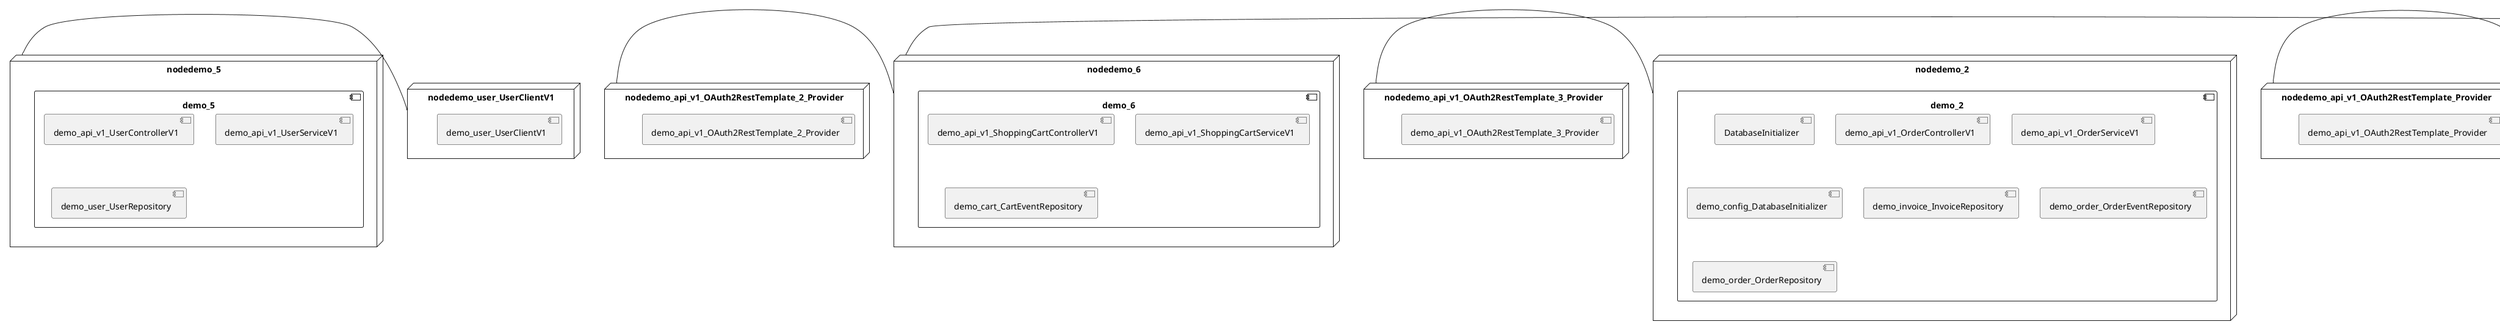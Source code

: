 @startuml
skinparam fixCircleLabelOverlapping true
skinparam componentStyle uml2
node nodedemo {
component demo {
[demo_api_v1_CatalogControllerV1] [[kbastani-spring-cloud-event-sourcing-example.system#_clc70lB1Ee-gov-107hPVA]]
[demo_api_v1_CatalogServiceV1] [[kbastani-spring-cloud-event-sourcing-example.system#_clc70lB1Ee-gov-107hPVA]]
[demo_catalog_CatalogInfoRepository] [[kbastani-spring-cloud-event-sourcing-example.system#_clc70lB1Ee-gov-107hPVA]]
}
}
node nodedemo_2 {
component demo_2 {
[DatabaseInitializer] [[kbastani-spring-cloud-event-sourcing-example.system#_clc70lB1Ee-gov-107hPVA]]
[demo_api_v1_OrderControllerV1] [[kbastani-spring-cloud-event-sourcing-example.system#_clc70lB1Ee-gov-107hPVA]]
[demo_api_v1_OrderServiceV1] [[kbastani-spring-cloud-event-sourcing-example.system#_clc70lB1Ee-gov-107hPVA]]
[demo_config_DatabaseInitializer] [[kbastani-spring-cloud-event-sourcing-example.system#_clc70lB1Ee-gov-107hPVA]]
[demo_invoice_InvoiceRepository] [[kbastani-spring-cloud-event-sourcing-example.system#_clc70lB1Ee-gov-107hPVA]]
[demo_order_OrderEventRepository] [[kbastani-spring-cloud-event-sourcing-example.system#_clc70lB1Ee-gov-107hPVA]]
[demo_order_OrderRepository] [[kbastani-spring-cloud-event-sourcing-example.system#_clc70lB1Ee-gov-107hPVA]]
}
}
node nodedemo_3 {
component demo_3 {
}
}
node nodedemo_4 {
component demo_4 {
[demo_account_AccountRepository] [[kbastani-spring-cloud-event-sourcing-example.system#_clc70lB1Ee-gov-107hPVA]]
[demo_api_v1_AccountControllerV1] [[kbastani-spring-cloud-event-sourcing-example.system#_clc70lB1Ee-gov-107hPVA]]
[demo_api_v1_AccountServiceV1] [[kbastani-spring-cloud-event-sourcing-example.system#_clc70lB1Ee-gov-107hPVA]]
}
}
node nodedemo_5 {
component demo_5 {
[demo_api_v1_UserControllerV1] [[kbastani-spring-cloud-event-sourcing-example.system#_clc70lB1Ee-gov-107hPVA]]
[demo_api_v1_UserServiceV1] [[kbastani-spring-cloud-event-sourcing-example.system#_clc70lB1Ee-gov-107hPVA]]
[demo_user_UserRepository] [[kbastani-spring-cloud-event-sourcing-example.system#_clc70lB1Ee-gov-107hPVA]]
}
}
node nodedemo_6 {
component demo_6 {
[demo_api_v1_ShoppingCartControllerV1] [[kbastani-spring-cloud-event-sourcing-example.system#_clc70lB1Ee-gov-107hPVA]]
[demo_api_v1_ShoppingCartServiceV1] [[kbastani-spring-cloud-event-sourcing-example.system#_clc70lB1Ee-gov-107hPVA]]
[demo_cart_CartEventRepository] [[kbastani-spring-cloud-event-sourcing-example.system#_clc70lB1Ee-gov-107hPVA]]
}
}
node nodedemo_7 {
component demo_7 {
[demo_UserController] [[kbastani-spring-cloud-event-sourcing-example.system#_clc70lB1Ee-gov-107hPVA]]
[demo_UserRepository] [[kbastani-spring-cloud-event-sourcing-example.system#_clc70lB1Ee-gov-107hPVA]]
[demo_UserService] [[kbastani-spring-cloud-event-sourcing-example.system#_clc70lB1Ee-gov-107hPVA]]
[demo_login_UserController] [[kbastani-spring-cloud-event-sourcing-example.system#_clc70lB1Ee-gov-107hPVA]]
}
}
node nodedemo_v1 {
component demo_v1 {
[demo_v1_InventoryControllerV1] [[kbastani-spring-cloud-event-sourcing-example.system#_clc70lB1Ee-gov-107hPVA]]
[demo_v1_InventoryServiceV1] [[kbastani-spring-cloud-event-sourcing-example.system#_clc70lB1Ee-gov-107hPVA]]
}
}
node nodedemo_api_v1_OAuth2RestTemplate_2_Provider {
[demo_api_v1_OAuth2RestTemplate_2_Provider] [[kbastani-spring-cloud-event-sourcing-example.system#_clc70lB1Ee-gov-107hPVA]]
}
node nodedemo_api_v1_OAuth2RestTemplate_3_Provider {
[demo_api_v1_OAuth2RestTemplate_3_Provider] [[kbastani-spring-cloud-event-sourcing-example.system#_clc70lB1Ee-gov-107hPVA]]
}
node nodedemo_api_v1_OAuth2RestTemplate_Provider {
[demo_api_v1_OAuth2RestTemplate_Provider] [[kbastani-spring-cloud-event-sourcing-example.system#_clc70lB1Ee-gov-107hPVA]]
}
node nodedemo_api_v1_RestTemplate_2_Provider {
[demo_api_v1_RestTemplate_2_Provider] [[kbastani-spring-cloud-event-sourcing-example.system#_clc70lB1Ee-gov-107hPVA]]
}
node nodedemo_api_v1_RestTemplate_Provider {
[demo_api_v1_RestTemplate_Provider] [[kbastani-spring-cloud-event-sourcing-example.system#_clc70lB1Ee-gov-107hPVA]]
}
node nodedemo_inventory_InventoryRepository_Provider {
[demo_inventory_InventoryRepository_Provider] [[kbastani-spring-cloud-event-sourcing-example.system#_clc70lB1Ee-gov-107hPVA]]
}
node nodedemo_login_AuthenticationManager_Provider {
[demo_login_AuthenticationManager_Provider] [[kbastani-spring-cloud-event-sourcing-example.system#_clc70lB1Ee-gov-107hPVA]]
}
node nodedemo_login_ClientDetailsService_Provider {
[demo_login_ClientDetailsService_Provider] [[kbastani-spring-cloud-event-sourcing-example.system#_clc70lB1Ee-gov-107hPVA]]
}
node nodedemo_login_HttpSessionSecurityContextRepository_Provider {
[demo_login_HttpSessionSecurityContextRepository_Provider] [[kbastani-spring-cloud-event-sourcing-example.system#_clc70lB1Ee-gov-107hPVA]]
}
node nodedemo_login_LoginController {
[demo_login_LoginController] [[kbastani-spring-cloud-event-sourcing-example.system#_clc70lB1Ee-gov-107hPVA]]
}
node nodedemo_product_ProductRepository_Provider {
[demo_product_ProductRepository_Provider] [[kbastani-spring-cloud-event-sourcing-example.system#_clc70lB1Ee-gov-107hPVA]]
}
node nodedemo_user_UserClientV1 {
[demo_user_UserClientV1] [[kbastani-spring-cloud-event-sourcing-example.system#_clc70lB1Ee-gov-107hPVA]]
}
node nodedemo_v1_Session_Provider {
[demo_v1_Session_Provider] [[kbastani-spring-cloud-event-sourcing-example.system#_clc70lB1Ee-gov-107hPVA]]
}
[nodedemo_5] - [nodedemo_user_UserClientV1]
[nodedemo_api_v1_OAuth2RestTemplate_2_Provider] - [nodedemo_6]
[nodedemo_api_v1_OAuth2RestTemplate_3_Provider] - [nodedemo_2]
[nodedemo_api_v1_OAuth2RestTemplate_Provider] - [nodedemo_4]
[nodedemo_api_v1_RestTemplate_2_Provider] - [nodedemo_6]
[nodedemo_api_v1_RestTemplate_Provider] - [nodedemo]
[nodedemo_inventory_InventoryRepository_Provider] - [nodedemo_v1]
[nodedemo_login_AuthenticationManager_Provider] - [nodedemo_login_LoginController]
[nodedemo_login_ClientDetailsService_Provider] - [nodedemo_login_LoginController]
[nodedemo_login_HttpSessionSecurityContextRepository_Provider] - [nodedemo_login_LoginController]
[nodedemo_product_ProductRepository_Provider] - [nodedemo_v1]
[nodedemo_v1_Session_Provider] - [nodedemo_v1]

@enduml
